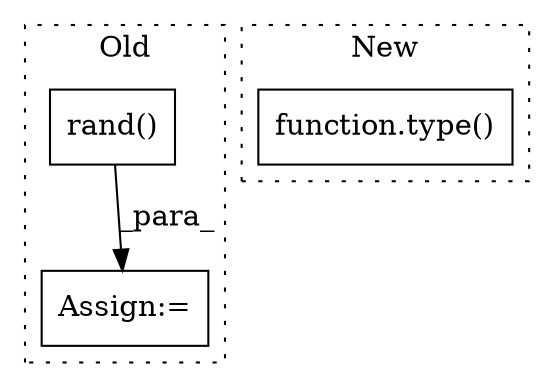 digraph G {
subgraph cluster0 {
1 [label="rand()" a="75" s="967,985" l="15,1" shape="box"];
3 [label="Assign:=" a="68" s="964" l="3" shape="box"];
label = "Old";
style="dotted";
}
subgraph cluster1 {
2 [label="function.type()" a="75" s="2335,2341" l="5,1" shape="box"];
label = "New";
style="dotted";
}
1 -> 3 [label="_para_"];
}